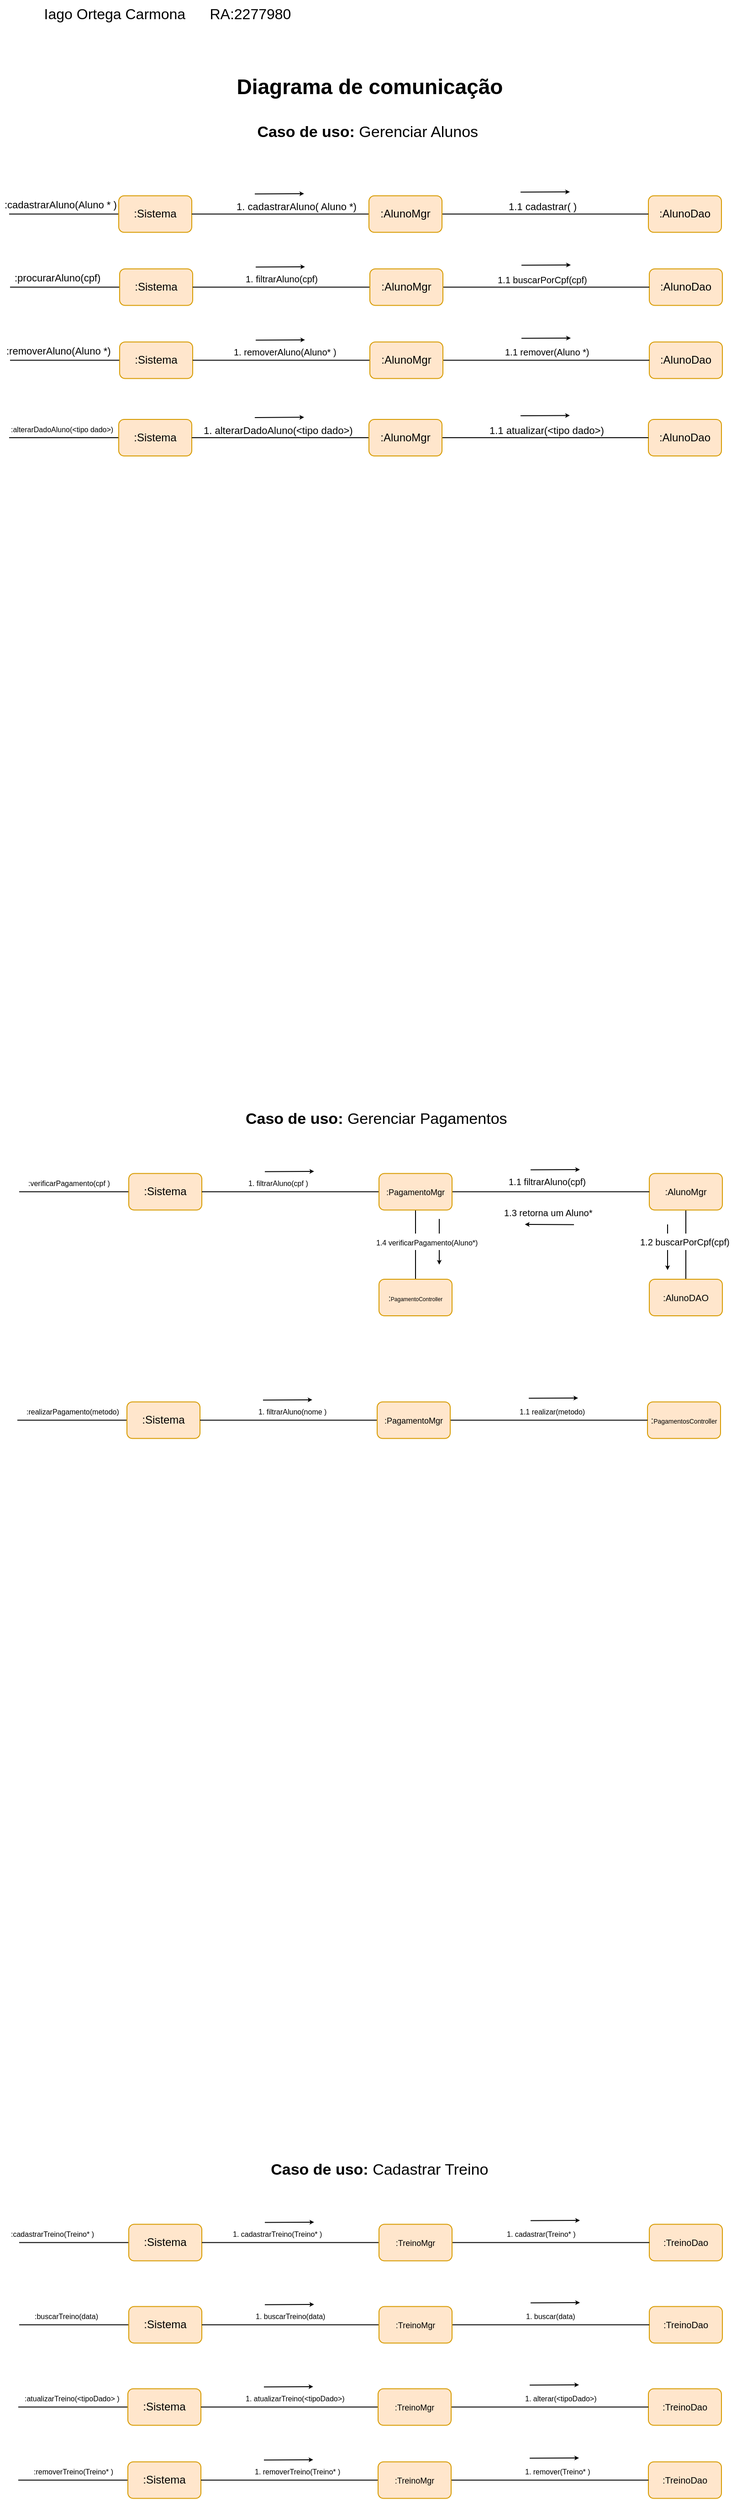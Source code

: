 <mxfile version="20.0.1" type="device"><diagram id="tFjh-JC69PEkfASW7UYD" name="Page-1"><mxGraphModel dx="948" dy="475" grid="1" gridSize="10" guides="1" tooltips="1" connect="1" arrows="1" fold="1" page="1" pageScale="1" pageWidth="827" pageHeight="1169" math="0" shadow="0"><root><mxCell id="0"/><mxCell id="1" parent="0"/><mxCell id="sKiBpyGX-Anq8qrFbNO1-1" value="&lt;b&gt;&lt;font style=&quot;font-size: 23px;&quot;&gt;Diagrama de comunicação&lt;/font&gt;&lt;/b&gt;" style="text;html=1;strokeColor=none;fillColor=none;align=center;verticalAlign=middle;whiteSpace=wrap;rounded=0;" parent="1" vertex="1"><mxGeometry x="254" y="120" width="320" height="30" as="geometry"/></mxCell><mxCell id="sKiBpyGX-Anq8qrFbNO1-2" value="&lt;font style=&quot;font-size: 16px;&quot;&gt;Iago Ortega Carmona&amp;nbsp; &amp;nbsp; &amp;nbsp; RA:2277980&lt;/font&gt;" style="text;html=1;strokeColor=none;fillColor=none;align=center;verticalAlign=middle;whiteSpace=wrap;rounded=0;" parent="1" vertex="1"><mxGeometry x="50" y="40" width="285" height="30" as="geometry"/></mxCell><mxCell id="sKiBpyGX-Anq8qrFbNO1-5" style="edgeStyle=orthogonalEdgeStyle;rounded=0;orthogonalLoop=1;jettySize=auto;html=1;fontSize=16;endArrow=none;endFill=0;" parent="1" source="sKiBpyGX-Anq8qrFbNO1-3" edge="1"><mxGeometry relative="1" as="geometry"><mxPoint x="20" y="354.28" as="targetPoint"/></mxGeometry></mxCell><mxCell id="sKiBpyGX-Anq8qrFbNO1-3" value=":Sistema" style="rounded=1;whiteSpace=wrap;html=1;fillColor=#ffe6cc;strokeColor=#d79b00;" parent="1" vertex="1"><mxGeometry x="140" y="334.28" width="80" height="40" as="geometry"/></mxCell><mxCell id="sKiBpyGX-Anq8qrFbNO1-4" value="&lt;font style=&quot;font-size: 17px;&quot;&gt;&lt;b&gt;Caso de uso: &lt;/b&gt;Gerenciar Alunos&amp;nbsp;&lt;/font&gt;" style="text;html=1;strokeColor=none;fillColor=none;align=center;verticalAlign=middle;whiteSpace=wrap;rounded=0;" parent="1" vertex="1"><mxGeometry x="289" y="170" width="250" height="30" as="geometry"/></mxCell><mxCell id="sKiBpyGX-Anq8qrFbNO1-8" value="&lt;font style=&quot;font-size: 11px;&quot;&gt;:procurarAluno(cpf)&lt;/font&gt;" style="text;whiteSpace=wrap;html=1;fontSize=16;strokeWidth=0;verticalAlign=middle;spacing=5;spacingBottom=2;" parent="1" vertex="1"><mxGeometry x="20" y="333.28" width="140" height="20" as="geometry"/></mxCell><mxCell id="sKiBpyGX-Anq8qrFbNO1-12" value="&lt;font style=&quot;font-size: 10px;&quot;&gt;1.1 buscarPorCpf(cpf)&lt;/font&gt;" style="text;whiteSpace=wrap;html=1;fontSize=7;" parent="1" vertex="1"><mxGeometry x="551.5" y="334.28" width="108.5" height="20" as="geometry"/></mxCell><mxCell id="sKiBpyGX-Anq8qrFbNO1-13" value="" style="endArrow=classic;html=1;rounded=0;fontSize=10;endSize=2;" parent="1" edge="1"><mxGeometry width="50" height="50" relative="1" as="geometry"><mxPoint x="580" y="330.28" as="sourcePoint"/><mxPoint x="634" y="330" as="targetPoint"/></mxGeometry></mxCell><mxCell id="sKiBpyGX-Anq8qrFbNO1-36" value="&lt;font style=&quot;font-size: 17px;&quot;&gt;&lt;b&gt;Caso de uso: &lt;/b&gt;Cadastrar Treino&amp;nbsp;&lt;/font&gt;" style="text;html=1;strokeColor=none;fillColor=none;align=center;verticalAlign=middle;whiteSpace=wrap;rounded=0;" parent="1" vertex="1"><mxGeometry x="301.5" y="2400" width="250" height="30" as="geometry"/></mxCell><mxCell id="sKiBpyGX-Anq8qrFbNO1-51" value="&lt;font style=&quot;font-size: 17px;&quot;&gt;&lt;b&gt;Caso de uso: &lt;/b&gt;Gerenciar Pagamentos&amp;nbsp;&lt;/font&gt;" style="text;html=1;strokeColor=none;fillColor=none;align=center;verticalAlign=middle;whiteSpace=wrap;rounded=0;" parent="1" vertex="1"><mxGeometry x="262.75" y="1250" width="321" height="30" as="geometry"/></mxCell><mxCell id="zK7exS0Ap5Hwjwm2RZnD-1" value=":AlunoDao" style="rounded=1;whiteSpace=wrap;html=1;fillColor=#ffe6cc;strokeColor=#d79b00;" parent="1" vertex="1"><mxGeometry x="720" y="334.28" width="80" height="40" as="geometry"/></mxCell><mxCell id="zK7exS0Ap5Hwjwm2RZnD-3" style="edgeStyle=orthogonalEdgeStyle;rounded=0;orthogonalLoop=1;jettySize=auto;html=1;exitX=1;exitY=0.5;exitDx=0;exitDy=0;endArrow=none;endFill=0;" parent="1" source="zK7exS0Ap5Hwjwm2RZnD-2" target="zK7exS0Ap5Hwjwm2RZnD-1" edge="1"><mxGeometry relative="1" as="geometry"/></mxCell><mxCell id="zK7exS0Ap5Hwjwm2RZnD-4" style="edgeStyle=orthogonalEdgeStyle;rounded=0;orthogonalLoop=1;jettySize=auto;html=1;endArrow=none;endFill=0;" parent="1" source="zK7exS0Ap5Hwjwm2RZnD-2" target="sKiBpyGX-Anq8qrFbNO1-3" edge="1"><mxGeometry relative="1" as="geometry"/></mxCell><mxCell id="zK7exS0Ap5Hwjwm2RZnD-2" value=":AlunoMgr" style="rounded=1;whiteSpace=wrap;html=1;fillColor=#ffe6cc;strokeColor=#d79b00;" parent="1" vertex="1"><mxGeometry x="414" y="334.28" width="80" height="40" as="geometry"/></mxCell><mxCell id="zK7exS0Ap5Hwjwm2RZnD-6" value="&lt;span style=&quot;font-size: 10px;&quot;&gt;1. filtrarAluno(cpf)&lt;/span&gt;" style="text;whiteSpace=wrap;html=1;fontSize=7;" parent="1" vertex="1"><mxGeometry x="275.75" y="333.28" width="133" height="20" as="geometry"/></mxCell><mxCell id="zK7exS0Ap5Hwjwm2RZnD-8" value="" style="endArrow=classic;html=1;rounded=0;fontSize=10;endSize=2;" parent="1" edge="1"><mxGeometry width="50" height="50" relative="1" as="geometry"><mxPoint x="289" y="332.23" as="sourcePoint"/><mxPoint x="343" y="331.95" as="targetPoint"/></mxGeometry></mxCell><mxCell id="zK7exS0Ap5Hwjwm2RZnD-11" style="edgeStyle=orthogonalEdgeStyle;rounded=0;orthogonalLoop=1;jettySize=auto;html=1;fontSize=16;endArrow=none;endFill=0;" parent="1" source="zK7exS0Ap5Hwjwm2RZnD-12" edge="1"><mxGeometry relative="1" as="geometry"><mxPoint x="20.0" y="434.28" as="targetPoint"/></mxGeometry></mxCell><mxCell id="zK7exS0Ap5Hwjwm2RZnD-12" value=":Sistema" style="rounded=1;whiteSpace=wrap;html=1;fillColor=#ffe6cc;strokeColor=#d79b00;" parent="1" vertex="1"><mxGeometry x="140" y="414.28" width="80" height="40" as="geometry"/></mxCell><mxCell id="zK7exS0Ap5Hwjwm2RZnD-13" value="&lt;font style=&quot;font-size: 11px;&quot;&gt;:removerAluno(Aluno *)&lt;/font&gt;" style="text;whiteSpace=wrap;html=1;fontSize=16;strokeWidth=0;verticalAlign=middle;spacing=5;spacingBottom=2;" parent="1" vertex="1"><mxGeometry x="11" y="413.28" width="140" height="20" as="geometry"/></mxCell><mxCell id="zK7exS0Ap5Hwjwm2RZnD-14" value="&lt;font style=&quot;font-size: 10px;&quot;&gt;1.1 remover(Aluno *)&lt;/font&gt;" style="text;whiteSpace=wrap;html=1;fontSize=7;" parent="1" vertex="1"><mxGeometry x="559.75" y="413.28" width="148.5" height="20" as="geometry"/></mxCell><mxCell id="zK7exS0Ap5Hwjwm2RZnD-15" value="" style="endArrow=classic;html=1;rounded=0;fontSize=10;endSize=2;" parent="1" edge="1"><mxGeometry width="50" height="50" relative="1" as="geometry"><mxPoint x="580" y="410.28" as="sourcePoint"/><mxPoint x="634" y="410" as="targetPoint"/></mxGeometry></mxCell><mxCell id="zK7exS0Ap5Hwjwm2RZnD-16" value=":AlunoDao" style="rounded=1;whiteSpace=wrap;html=1;fillColor=#ffe6cc;strokeColor=#d79b00;" parent="1" vertex="1"><mxGeometry x="720" y="414.28" width="80" height="40" as="geometry"/></mxCell><mxCell id="zK7exS0Ap5Hwjwm2RZnD-17" style="edgeStyle=orthogonalEdgeStyle;rounded=0;orthogonalLoop=1;jettySize=auto;html=1;exitX=1;exitY=0.5;exitDx=0;exitDy=0;endArrow=none;endFill=0;" parent="1" source="zK7exS0Ap5Hwjwm2RZnD-19" target="zK7exS0Ap5Hwjwm2RZnD-16" edge="1"><mxGeometry relative="1" as="geometry"/></mxCell><mxCell id="zK7exS0Ap5Hwjwm2RZnD-18" style="edgeStyle=orthogonalEdgeStyle;rounded=0;orthogonalLoop=1;jettySize=auto;html=1;endArrow=none;endFill=0;" parent="1" source="zK7exS0Ap5Hwjwm2RZnD-19" target="zK7exS0Ap5Hwjwm2RZnD-12" edge="1"><mxGeometry relative="1" as="geometry"/></mxCell><mxCell id="zK7exS0Ap5Hwjwm2RZnD-19" value=":AlunoMgr" style="rounded=1;whiteSpace=wrap;html=1;fillColor=#ffe6cc;strokeColor=#d79b00;" parent="1" vertex="1"><mxGeometry x="414" y="414.28" width="80" height="40" as="geometry"/></mxCell><mxCell id="zK7exS0Ap5Hwjwm2RZnD-20" value="&lt;span style=&quot;font-size: 10px;&quot;&gt;1. removerAluno(Aluno* )&lt;/span&gt;" style="text;whiteSpace=wrap;html=1;fontSize=7;" parent="1" vertex="1"><mxGeometry x="262.75" y="413.28" width="143" height="20" as="geometry"/></mxCell><mxCell id="zK7exS0Ap5Hwjwm2RZnD-21" value="" style="endArrow=classic;html=1;rounded=0;fontSize=10;endSize=2;" parent="1" edge="1"><mxGeometry width="50" height="50" relative="1" as="geometry"><mxPoint x="289" y="412.23" as="sourcePoint"/><mxPoint x="343" y="411.95" as="targetPoint"/></mxGeometry></mxCell><mxCell id="zK7exS0Ap5Hwjwm2RZnD-33" style="edgeStyle=orthogonalEdgeStyle;rounded=0;orthogonalLoop=1;jettySize=auto;html=1;fontSize=16;endArrow=none;endFill=0;" parent="1" source="zK7exS0Ap5Hwjwm2RZnD-34" edge="1"><mxGeometry relative="1" as="geometry"><mxPoint x="30" y="1344.28" as="targetPoint"/></mxGeometry></mxCell><mxCell id="zK7exS0Ap5Hwjwm2RZnD-34" value=":Sistema" style="rounded=1;whiteSpace=wrap;html=1;fillColor=#ffe6cc;strokeColor=#d79b00;" parent="1" vertex="1"><mxGeometry x="150" y="1324.28" width="80" height="40" as="geometry"/></mxCell><mxCell id="zK7exS0Ap5Hwjwm2RZnD-37" value="" style="endArrow=classic;html=1;rounded=0;fontSize=10;endSize=2;" parent="1" edge="1"><mxGeometry width="50" height="50" relative="1" as="geometry"><mxPoint x="590" y="1320.28" as="sourcePoint"/><mxPoint x="644" y="1320" as="targetPoint"/></mxGeometry></mxCell><mxCell id="yaeyCgoeCP5pAkoAKVLG-6" style="edgeStyle=orthogonalEdgeStyle;rounded=1;orthogonalLoop=1;jettySize=auto;html=1;entryX=0.5;entryY=0;entryDx=0;entryDy=0;fontSize=8;endArrow=none;endFill=0;" edge="1" parent="1" source="zK7exS0Ap5Hwjwm2RZnD-38" target="yaeyCgoeCP5pAkoAKVLG-5"><mxGeometry relative="1" as="geometry"/></mxCell><mxCell id="zK7exS0Ap5Hwjwm2RZnD-38" value="&lt;span style=&quot;font-size: 10px;&quot;&gt;:AlunoMgr&lt;/span&gt;" style="rounded=1;whiteSpace=wrap;html=1;fillColor=#ffe6cc;strokeColor=#d79b00;" parent="1" vertex="1"><mxGeometry x="720" y="1324.28" width="80" height="40" as="geometry"/></mxCell><mxCell id="zK7exS0Ap5Hwjwm2RZnD-39" style="edgeStyle=orthogonalEdgeStyle;rounded=0;orthogonalLoop=1;jettySize=auto;html=1;exitX=1;exitY=0.5;exitDx=0;exitDy=0;endArrow=none;endFill=0;" parent="1" source="zK7exS0Ap5Hwjwm2RZnD-41" target="zK7exS0Ap5Hwjwm2RZnD-38" edge="1"><mxGeometry relative="1" as="geometry"/></mxCell><mxCell id="zK7exS0Ap5Hwjwm2RZnD-40" style="edgeStyle=orthogonalEdgeStyle;rounded=0;orthogonalLoop=1;jettySize=auto;html=1;endArrow=none;endFill=0;" parent="1" source="zK7exS0Ap5Hwjwm2RZnD-41" target="zK7exS0Ap5Hwjwm2RZnD-34" edge="1"><mxGeometry relative="1" as="geometry"/></mxCell><mxCell id="yaeyCgoeCP5pAkoAKVLG-19" style="edgeStyle=orthogonalEdgeStyle;rounded=1;orthogonalLoop=1;jettySize=auto;html=1;entryX=0.5;entryY=0;entryDx=0;entryDy=0;fontSize=6;endArrow=none;endFill=0;" edge="1" parent="1" source="zK7exS0Ap5Hwjwm2RZnD-41" target="yaeyCgoeCP5pAkoAKVLG-18"><mxGeometry relative="1" as="geometry"/></mxCell><mxCell id="zK7exS0Ap5Hwjwm2RZnD-41" value="&lt;font style=&quot;font-size: 9px;&quot;&gt;:PagamentoMgr&lt;/font&gt;" style="rounded=1;whiteSpace=wrap;html=1;fillColor=#ffe6cc;strokeColor=#d79b00;" parent="1" vertex="1"><mxGeometry x="424" y="1324.28" width="80" height="40" as="geometry"/></mxCell><mxCell id="zK7exS0Ap5Hwjwm2RZnD-43" value="" style="endArrow=classic;html=1;rounded=0;fontSize=10;endSize=2;" parent="1" edge="1"><mxGeometry width="50" height="50" relative="1" as="geometry"><mxPoint x="299" y="1322.23" as="sourcePoint"/><mxPoint x="353" y="1321.95" as="targetPoint"/></mxGeometry></mxCell><mxCell id="zK7exS0Ap5Hwjwm2RZnD-44" value="&lt;font style=&quot;font-size: 8px;&quot;&gt;:verificarPagamento(cpf )&lt;/font&gt;" style="text;whiteSpace=wrap;html=1;fontSize=16;strokeWidth=0;verticalAlign=middle;spacing=5;spacingBottom=2;" parent="1" vertex="1"><mxGeometry x="35" y="1321" width="109" height="24.28" as="geometry"/></mxCell><mxCell id="zK7exS0Ap5Hwjwm2RZnD-45" value="&lt;font style=&quot;font-size: 8px;&quot;&gt;1. filtrarAluno(cpf )&lt;/font&gt;" style="text;whiteSpace=wrap;html=1;fontSize=16;strokeWidth=0;verticalAlign=middle;spacing=5;spacingBottom=2;" parent="1" vertex="1"><mxGeometry x="275.75" y="1321" width="109" height="24.28" as="geometry"/></mxCell><mxCell id="zK7exS0Ap5Hwjwm2RZnD-58" style="edgeStyle=orthogonalEdgeStyle;rounded=0;orthogonalLoop=1;jettySize=auto;html=1;fontSize=16;endArrow=none;endFill=0;" parent="1" source="zK7exS0Ap5Hwjwm2RZnD-59" edge="1"><mxGeometry relative="1" as="geometry"><mxPoint x="28" y="1594.28" as="targetPoint"/></mxGeometry></mxCell><mxCell id="zK7exS0Ap5Hwjwm2RZnD-59" value=":Sistema" style="rounded=1;whiteSpace=wrap;html=1;fillColor=#ffe6cc;strokeColor=#d79b00;" parent="1" vertex="1"><mxGeometry x="148" y="1574.28" width="80" height="40" as="geometry"/></mxCell><mxCell id="zK7exS0Ap5Hwjwm2RZnD-60" value="" style="endArrow=classic;html=1;rounded=0;fontSize=10;endSize=2;" parent="1" edge="1"><mxGeometry width="50" height="50" relative="1" as="geometry"><mxPoint x="588" y="1570.28" as="sourcePoint"/><mxPoint x="642.0" y="1570.0" as="targetPoint"/></mxGeometry></mxCell><mxCell id="zK7exS0Ap5Hwjwm2RZnD-61" value="&lt;span style=&quot;font-size: 10px;&quot;&gt;:&lt;/span&gt;&lt;font style=&quot;font-size: 7px;&quot;&gt;PagamentosController&lt;/font&gt;" style="rounded=1;whiteSpace=wrap;html=1;fillColor=#ffe6cc;strokeColor=#d79b00;" parent="1" vertex="1"><mxGeometry x="718" y="1574.28" width="80" height="40" as="geometry"/></mxCell><mxCell id="zK7exS0Ap5Hwjwm2RZnD-62" style="edgeStyle=orthogonalEdgeStyle;rounded=0;orthogonalLoop=1;jettySize=auto;html=1;exitX=1;exitY=0.5;exitDx=0;exitDy=0;endArrow=none;endFill=0;" parent="1" source="zK7exS0Ap5Hwjwm2RZnD-64" target="zK7exS0Ap5Hwjwm2RZnD-61" edge="1"><mxGeometry relative="1" as="geometry"/></mxCell><mxCell id="zK7exS0Ap5Hwjwm2RZnD-63" style="edgeStyle=orthogonalEdgeStyle;rounded=0;orthogonalLoop=1;jettySize=auto;html=1;endArrow=none;endFill=0;" parent="1" source="zK7exS0Ap5Hwjwm2RZnD-64" target="zK7exS0Ap5Hwjwm2RZnD-59" edge="1"><mxGeometry relative="1" as="geometry"/></mxCell><mxCell id="zK7exS0Ap5Hwjwm2RZnD-64" value="&lt;font style=&quot;font-size: 9px;&quot;&gt;:PagamentoMgr&lt;/font&gt;" style="rounded=1;whiteSpace=wrap;html=1;fillColor=#ffe6cc;strokeColor=#d79b00;" parent="1" vertex="1"><mxGeometry x="422" y="1574.28" width="80" height="40" as="geometry"/></mxCell><mxCell id="zK7exS0Ap5Hwjwm2RZnD-65" value="" style="endArrow=classic;html=1;rounded=0;fontSize=10;endSize=2;" parent="1" edge="1"><mxGeometry width="50" height="50" relative="1" as="geometry"><mxPoint x="297" y="1572.23" as="sourcePoint"/><mxPoint x="351" y="1571.95" as="targetPoint"/></mxGeometry></mxCell><mxCell id="zK7exS0Ap5Hwjwm2RZnD-66" value="&lt;font style=&quot;font-size: 8px;&quot;&gt;:realizarPagamento(metodo)&lt;/font&gt;" style="text;whiteSpace=wrap;html=1;fontSize=16;strokeWidth=0;verticalAlign=middle;spacing=5;spacingBottom=2;" parent="1" vertex="1"><mxGeometry x="33" y="1571" width="109" height="24.28" as="geometry"/></mxCell><mxCell id="zK7exS0Ap5Hwjwm2RZnD-67" value="&lt;font style=&quot;font-size: 8px;&quot;&gt;1. filtrarAluno(nome )&lt;/font&gt;" style="text;whiteSpace=wrap;html=1;fontSize=16;strokeWidth=0;verticalAlign=middle;spacing=5;spacingBottom=2;" parent="1" vertex="1"><mxGeometry x="286.75" y="1571" width="109" height="24.28" as="geometry"/></mxCell><mxCell id="zK7exS0Ap5Hwjwm2RZnD-68" value="&lt;font style=&quot;font-size: 8px;&quot;&gt;1.1 realizar(metodo)&lt;/font&gt;" style="text;whiteSpace=wrap;html=1;fontSize=16;strokeWidth=0;verticalAlign=middle;spacing=5;spacingBottom=2;" parent="1" vertex="1"><mxGeometry x="573" y="1571" width="141.75" height="24.28" as="geometry"/></mxCell><mxCell id="zK7exS0Ap5Hwjwm2RZnD-69" style="edgeStyle=orthogonalEdgeStyle;rounded=0;orthogonalLoop=1;jettySize=auto;html=1;fontSize=16;endArrow=none;endFill=0;" parent="1" source="zK7exS0Ap5Hwjwm2RZnD-70" edge="1"><mxGeometry relative="1" as="geometry"><mxPoint x="30" y="2494.28" as="targetPoint"/></mxGeometry></mxCell><mxCell id="zK7exS0Ap5Hwjwm2RZnD-70" value=":Sistema" style="rounded=1;whiteSpace=wrap;html=1;fillColor=#ffe6cc;strokeColor=#d79b00;" parent="1" vertex="1"><mxGeometry x="150" y="2474.28" width="80" height="40" as="geometry"/></mxCell><mxCell id="zK7exS0Ap5Hwjwm2RZnD-71" value="" style="endArrow=classic;html=1;rounded=0;fontSize=10;endSize=2;" parent="1" edge="1"><mxGeometry width="50" height="50" relative="1" as="geometry"><mxPoint x="590" y="2470.28" as="sourcePoint"/><mxPoint x="644" y="2470" as="targetPoint"/></mxGeometry></mxCell><mxCell id="zK7exS0Ap5Hwjwm2RZnD-72" value="&lt;span style=&quot;font-size: 10px;&quot;&gt;:TreinoDao&lt;/span&gt;" style="rounded=1;whiteSpace=wrap;html=1;fillColor=#ffe6cc;strokeColor=#d79b00;" parent="1" vertex="1"><mxGeometry x="720" y="2474.28" width="80" height="40" as="geometry"/></mxCell><mxCell id="zK7exS0Ap5Hwjwm2RZnD-73" style="edgeStyle=orthogonalEdgeStyle;rounded=0;orthogonalLoop=1;jettySize=auto;html=1;exitX=1;exitY=0.5;exitDx=0;exitDy=0;endArrow=none;endFill=0;" parent="1" source="zK7exS0Ap5Hwjwm2RZnD-75" target="zK7exS0Ap5Hwjwm2RZnD-72" edge="1"><mxGeometry relative="1" as="geometry"/></mxCell><mxCell id="zK7exS0Ap5Hwjwm2RZnD-74" style="edgeStyle=orthogonalEdgeStyle;rounded=0;orthogonalLoop=1;jettySize=auto;html=1;endArrow=none;endFill=0;" parent="1" source="zK7exS0Ap5Hwjwm2RZnD-75" target="zK7exS0Ap5Hwjwm2RZnD-70" edge="1"><mxGeometry relative="1" as="geometry"/></mxCell><mxCell id="zK7exS0Ap5Hwjwm2RZnD-75" value="&lt;font style=&quot;font-size: 9px;&quot;&gt;:TreinoMgr&lt;/font&gt;" style="rounded=1;whiteSpace=wrap;html=1;fillColor=#ffe6cc;strokeColor=#d79b00;" parent="1" vertex="1"><mxGeometry x="424" y="2474.28" width="80" height="40" as="geometry"/></mxCell><mxCell id="zK7exS0Ap5Hwjwm2RZnD-76" value="" style="endArrow=classic;html=1;rounded=0;fontSize=10;endSize=2;" parent="1" edge="1"><mxGeometry width="50" height="50" relative="1" as="geometry"><mxPoint x="299" y="2472.23" as="sourcePoint"/><mxPoint x="353" y="2471.95" as="targetPoint"/></mxGeometry></mxCell><mxCell id="zK7exS0Ap5Hwjwm2RZnD-77" value="&lt;font style=&quot;font-size: 8px;&quot;&gt;:cadastrarTreino(Treino* )&lt;/font&gt;" style="text;whiteSpace=wrap;html=1;fontSize=16;strokeWidth=0;verticalAlign=middle;spacing=5;spacingBottom=2;" parent="1" vertex="1"><mxGeometry x="15.5" y="2471" width="160" height="24.28" as="geometry"/></mxCell><mxCell id="zK7exS0Ap5Hwjwm2RZnD-78" value="&lt;font style=&quot;font-size: 8px;&quot;&gt;1. cadastrarTreino(Treino* )&lt;/font&gt;" style="text;whiteSpace=wrap;html=1;fontSize=16;strokeWidth=0;verticalAlign=middle;spacing=5;spacingBottom=2;" parent="1" vertex="1"><mxGeometry x="258.5" y="2471" width="155.5" height="24.28" as="geometry"/></mxCell><mxCell id="zK7exS0Ap5Hwjwm2RZnD-79" value="&lt;font style=&quot;font-size: 8px;&quot;&gt;1. cadastrar(Treino* )&lt;/font&gt;" style="text;whiteSpace=wrap;html=1;fontSize=16;strokeWidth=0;verticalAlign=middle;spacing=5;spacingBottom=2;" parent="1" vertex="1"><mxGeometry x="558.75" y="2471" width="132.75" height="24.28" as="geometry"/></mxCell><mxCell id="zK7exS0Ap5Hwjwm2RZnD-102" style="edgeStyle=orthogonalEdgeStyle;rounded=0;orthogonalLoop=1;jettySize=auto;html=1;fontSize=16;endArrow=none;endFill=0;" parent="1" source="zK7exS0Ap5Hwjwm2RZnD-103" edge="1"><mxGeometry relative="1" as="geometry"><mxPoint x="19.0" y="519.0" as="targetPoint"/></mxGeometry></mxCell><mxCell id="zK7exS0Ap5Hwjwm2RZnD-103" value=":Sistema" style="rounded=1;whiteSpace=wrap;html=1;fillColor=#ffe6cc;strokeColor=#d79b00;" parent="1" vertex="1"><mxGeometry x="139" y="499" width="80" height="40" as="geometry"/></mxCell><mxCell id="zK7exS0Ap5Hwjwm2RZnD-104" value="&lt;font style=&quot;font-size: 8px;&quot;&gt;:alterarDadoAluno(&amp;lt;tipo dado&amp;gt;)&lt;/font&gt;" style="text;whiteSpace=wrap;html=1;fontSize=16;strokeWidth=0;verticalAlign=middle;spacing=5;spacingBottom=2;" parent="1" vertex="1"><mxGeometry x="15.5" y="498" width="236" height="20" as="geometry"/></mxCell><mxCell id="zK7exS0Ap5Hwjwm2RZnD-105" value="&lt;span style=&quot;font-size: 11px;&quot;&gt;1.1 atualizar(&amp;lt;tipo dado&amp;gt;)&lt;/span&gt;" style="text;whiteSpace=wrap;html=1;fontSize=7;" parent="1" vertex="1"><mxGeometry x="543" y="498" width="148.5" height="20" as="geometry"/></mxCell><mxCell id="zK7exS0Ap5Hwjwm2RZnD-106" value="" style="endArrow=classic;html=1;rounded=0;fontSize=10;endSize=2;" parent="1" edge="1"><mxGeometry width="50" height="50" relative="1" as="geometry"><mxPoint x="579" y="495.0" as="sourcePoint"/><mxPoint x="633" y="494.72" as="targetPoint"/></mxGeometry></mxCell><mxCell id="zK7exS0Ap5Hwjwm2RZnD-107" value=":AlunoDao" style="rounded=1;whiteSpace=wrap;html=1;fillColor=#ffe6cc;strokeColor=#d79b00;" parent="1" vertex="1"><mxGeometry x="719" y="499" width="80" height="40" as="geometry"/></mxCell><mxCell id="zK7exS0Ap5Hwjwm2RZnD-108" style="edgeStyle=orthogonalEdgeStyle;rounded=0;orthogonalLoop=1;jettySize=auto;html=1;exitX=1;exitY=0.5;exitDx=0;exitDy=0;endArrow=none;endFill=0;" parent="1" source="zK7exS0Ap5Hwjwm2RZnD-110" target="zK7exS0Ap5Hwjwm2RZnD-107" edge="1"><mxGeometry relative="1" as="geometry"/></mxCell><mxCell id="zK7exS0Ap5Hwjwm2RZnD-109" style="edgeStyle=orthogonalEdgeStyle;rounded=0;orthogonalLoop=1;jettySize=auto;html=1;endArrow=none;endFill=0;" parent="1" source="zK7exS0Ap5Hwjwm2RZnD-110" target="zK7exS0Ap5Hwjwm2RZnD-103" edge="1"><mxGeometry relative="1" as="geometry"/></mxCell><mxCell id="zK7exS0Ap5Hwjwm2RZnD-110" value=":AlunoMgr" style="rounded=1;whiteSpace=wrap;html=1;fillColor=#ffe6cc;strokeColor=#d79b00;" parent="1" vertex="1"><mxGeometry x="413" y="499" width="80" height="40" as="geometry"/></mxCell><mxCell id="zK7exS0Ap5Hwjwm2RZnD-111" value="&lt;span style=&quot;font-size: 11px;&quot;&gt;1. alterarDadoAluno(&amp;lt;tipo dado&amp;gt;)&lt;/span&gt;" style="text;whiteSpace=wrap;html=1;fontSize=7;" parent="1" vertex="1"><mxGeometry x="230" y="498" width="196.25" height="20" as="geometry"/></mxCell><mxCell id="zK7exS0Ap5Hwjwm2RZnD-112" value="" style="endArrow=classic;html=1;rounded=0;fontSize=10;endSize=2;" parent="1" edge="1"><mxGeometry width="50" height="50" relative="1" as="geometry"><mxPoint x="288" y="496.95" as="sourcePoint"/><mxPoint x="342" y="496.67" as="targetPoint"/></mxGeometry></mxCell><mxCell id="zK7exS0Ap5Hwjwm2RZnD-113" style="edgeStyle=orthogonalEdgeStyle;rounded=0;orthogonalLoop=1;jettySize=auto;html=1;fontSize=16;endArrow=none;endFill=0;" parent="1" source="zK7exS0Ap5Hwjwm2RZnD-114" edge="1"><mxGeometry relative="1" as="geometry"><mxPoint x="30" y="2584.28" as="targetPoint"/></mxGeometry></mxCell><mxCell id="zK7exS0Ap5Hwjwm2RZnD-114" value=":Sistema" style="rounded=1;whiteSpace=wrap;html=1;fillColor=#ffe6cc;strokeColor=#d79b00;" parent="1" vertex="1"><mxGeometry x="150" y="2564.28" width="80" height="40" as="geometry"/></mxCell><mxCell id="zK7exS0Ap5Hwjwm2RZnD-115" value="" style="endArrow=classic;html=1;rounded=0;fontSize=10;endSize=2;" parent="1" edge="1"><mxGeometry width="50" height="50" relative="1" as="geometry"><mxPoint x="590" y="2560.28" as="sourcePoint"/><mxPoint x="644" y="2560" as="targetPoint"/></mxGeometry></mxCell><mxCell id="zK7exS0Ap5Hwjwm2RZnD-116" value="&lt;span style=&quot;font-size: 10px;&quot;&gt;:TreinoDao&lt;/span&gt;" style="rounded=1;whiteSpace=wrap;html=1;fillColor=#ffe6cc;strokeColor=#d79b00;" parent="1" vertex="1"><mxGeometry x="720" y="2564.28" width="80" height="40" as="geometry"/></mxCell><mxCell id="zK7exS0Ap5Hwjwm2RZnD-117" style="edgeStyle=orthogonalEdgeStyle;rounded=0;orthogonalLoop=1;jettySize=auto;html=1;exitX=1;exitY=0.5;exitDx=0;exitDy=0;endArrow=none;endFill=0;" parent="1" source="zK7exS0Ap5Hwjwm2RZnD-119" target="zK7exS0Ap5Hwjwm2RZnD-116" edge="1"><mxGeometry relative="1" as="geometry"/></mxCell><mxCell id="zK7exS0Ap5Hwjwm2RZnD-118" style="edgeStyle=orthogonalEdgeStyle;rounded=0;orthogonalLoop=1;jettySize=auto;html=1;endArrow=none;endFill=0;" parent="1" source="zK7exS0Ap5Hwjwm2RZnD-119" target="zK7exS0Ap5Hwjwm2RZnD-114" edge="1"><mxGeometry relative="1" as="geometry"/></mxCell><mxCell id="zK7exS0Ap5Hwjwm2RZnD-119" value="&lt;font style=&quot;font-size: 9px;&quot;&gt;:TreinoMgr&lt;/font&gt;" style="rounded=1;whiteSpace=wrap;html=1;fillColor=#ffe6cc;strokeColor=#d79b00;" parent="1" vertex="1"><mxGeometry x="424" y="2564.28" width="80" height="40" as="geometry"/></mxCell><mxCell id="zK7exS0Ap5Hwjwm2RZnD-120" value="" style="endArrow=classic;html=1;rounded=0;fontSize=10;endSize=2;" parent="1" edge="1"><mxGeometry width="50" height="50" relative="1" as="geometry"><mxPoint x="299" y="2562.23" as="sourcePoint"/><mxPoint x="353" y="2561.95" as="targetPoint"/></mxGeometry></mxCell><mxCell id="zK7exS0Ap5Hwjwm2RZnD-121" value="&lt;span style=&quot;font-size: 8px;&quot;&gt;:buscarTreino(data)&lt;/span&gt;" style="text;whiteSpace=wrap;html=1;fontSize=16;strokeWidth=0;verticalAlign=middle;spacing=5;spacingBottom=2;" parent="1" vertex="1"><mxGeometry x="42" y="2561" width="109" height="24.28" as="geometry"/></mxCell><mxCell id="zK7exS0Ap5Hwjwm2RZnD-122" value="&lt;span style=&quot;font-size: 8px;&quot;&gt;1. buscarTreino(data)&lt;/span&gt;" style="text;whiteSpace=wrap;html=1;fontSize=16;strokeWidth=0;verticalAlign=middle;spacing=5;spacingBottom=2;" parent="1" vertex="1"><mxGeometry x="283.5" y="2561" width="109" height="24.28" as="geometry"/></mxCell><mxCell id="zK7exS0Ap5Hwjwm2RZnD-123" value="&lt;span style=&quot;font-size: 8px;&quot;&gt;1. buscar(data)&lt;/span&gt;" style="text;whiteSpace=wrap;html=1;fontSize=16;strokeWidth=0;verticalAlign=middle;spacing=5;spacingBottom=2;" parent="1" vertex="1"><mxGeometry x="579.5" y="2561" width="109" height="24.28" as="geometry"/></mxCell><mxCell id="zK7exS0Ap5Hwjwm2RZnD-125" style="edgeStyle=orthogonalEdgeStyle;rounded=0;orthogonalLoop=1;jettySize=auto;html=1;fontSize=16;endArrow=none;endFill=0;" parent="1" source="zK7exS0Ap5Hwjwm2RZnD-126" edge="1"><mxGeometry relative="1" as="geometry"><mxPoint x="19" y="274.28" as="targetPoint"/></mxGeometry></mxCell><mxCell id="zK7exS0Ap5Hwjwm2RZnD-126" value=":Sistema" style="rounded=1;whiteSpace=wrap;html=1;fillColor=#ffe6cc;strokeColor=#d79b00;" parent="1" vertex="1"><mxGeometry x="139" y="254.28" width="80" height="40" as="geometry"/></mxCell><mxCell id="zK7exS0Ap5Hwjwm2RZnD-127" value="&lt;font style=&quot;font-size: 11px;&quot;&gt;:cadastrarAluno(Aluno * )&lt;/font&gt;" style="text;whiteSpace=wrap;html=1;fontSize=16;strokeWidth=0;verticalAlign=middle;spacing=5;spacingBottom=2;" parent="1" vertex="1"><mxGeometry x="9" y="253.28" width="140" height="20" as="geometry"/></mxCell><mxCell id="zK7exS0Ap5Hwjwm2RZnD-128" value="&lt;span style=&quot;font-size: 11px;&quot;&gt;1.1 cadastrar( )&lt;/span&gt;" style="text;whiteSpace=wrap;html=1;fontSize=7;" parent="1" vertex="1"><mxGeometry x="563.75" y="253.28" width="148.5" height="20" as="geometry"/></mxCell><mxCell id="zK7exS0Ap5Hwjwm2RZnD-129" value="" style="endArrow=classic;html=1;rounded=0;fontSize=10;endSize=2;" parent="1" edge="1"><mxGeometry width="50" height="50" relative="1" as="geometry"><mxPoint x="579" y="250.28" as="sourcePoint"/><mxPoint x="633.0" y="250" as="targetPoint"/></mxGeometry></mxCell><mxCell id="zK7exS0Ap5Hwjwm2RZnD-130" value=":AlunoDao" style="rounded=1;whiteSpace=wrap;html=1;fillColor=#ffe6cc;strokeColor=#d79b00;" parent="1" vertex="1"><mxGeometry x="719" y="254.28" width="80" height="40" as="geometry"/></mxCell><mxCell id="zK7exS0Ap5Hwjwm2RZnD-131" style="edgeStyle=orthogonalEdgeStyle;rounded=0;orthogonalLoop=1;jettySize=auto;html=1;exitX=1;exitY=0.5;exitDx=0;exitDy=0;endArrow=none;endFill=0;" parent="1" source="zK7exS0Ap5Hwjwm2RZnD-133" target="zK7exS0Ap5Hwjwm2RZnD-130" edge="1"><mxGeometry relative="1" as="geometry"/></mxCell><mxCell id="zK7exS0Ap5Hwjwm2RZnD-132" style="edgeStyle=orthogonalEdgeStyle;rounded=0;orthogonalLoop=1;jettySize=auto;html=1;endArrow=none;endFill=0;" parent="1" source="zK7exS0Ap5Hwjwm2RZnD-133" target="zK7exS0Ap5Hwjwm2RZnD-126" edge="1"><mxGeometry relative="1" as="geometry"/></mxCell><mxCell id="zK7exS0Ap5Hwjwm2RZnD-133" value=":AlunoMgr" style="rounded=1;whiteSpace=wrap;html=1;fillColor=#ffe6cc;strokeColor=#d79b00;" parent="1" vertex="1"><mxGeometry x="413" y="254.28" width="80" height="40" as="geometry"/></mxCell><mxCell id="zK7exS0Ap5Hwjwm2RZnD-134" value="&lt;span style=&quot;font-size: 11px;&quot;&gt;1. cadastrarAluno( Aluno *)&lt;/span&gt;" style="text;whiteSpace=wrap;html=1;fontSize=7;" parent="1" vertex="1"><mxGeometry x="265.75" y="253.28" width="153" height="20" as="geometry"/></mxCell><mxCell id="zK7exS0Ap5Hwjwm2RZnD-135" value="" style="endArrow=classic;html=1;rounded=0;fontSize=10;endSize=2;" parent="1" edge="1"><mxGeometry width="50" height="50" relative="1" as="geometry"><mxPoint x="288" y="252.23" as="sourcePoint"/><mxPoint x="342" y="251.95" as="targetPoint"/></mxGeometry></mxCell><mxCell id="zK7exS0Ap5Hwjwm2RZnD-136" style="edgeStyle=orthogonalEdgeStyle;rounded=0;orthogonalLoop=1;jettySize=auto;html=1;fontSize=16;endArrow=none;endFill=0;" parent="1" source="zK7exS0Ap5Hwjwm2RZnD-137" edge="1"><mxGeometry relative="1" as="geometry"><mxPoint x="29" y="2674.28" as="targetPoint"/></mxGeometry></mxCell><mxCell id="zK7exS0Ap5Hwjwm2RZnD-137" value=":Sistema" style="rounded=1;whiteSpace=wrap;html=1;fillColor=#ffe6cc;strokeColor=#d79b00;" parent="1" vertex="1"><mxGeometry x="149" y="2654.28" width="80" height="40" as="geometry"/></mxCell><mxCell id="zK7exS0Ap5Hwjwm2RZnD-138" value="" style="endArrow=classic;html=1;rounded=0;fontSize=10;endSize=2;" parent="1" edge="1"><mxGeometry width="50" height="50" relative="1" as="geometry"><mxPoint x="589.0" y="2650.28" as="sourcePoint"/><mxPoint x="643" y="2650.0" as="targetPoint"/></mxGeometry></mxCell><mxCell id="zK7exS0Ap5Hwjwm2RZnD-139" value="&lt;span style=&quot;font-size: 10px;&quot;&gt;:TreinoDao&lt;/span&gt;" style="rounded=1;whiteSpace=wrap;html=1;fillColor=#ffe6cc;strokeColor=#d79b00;" parent="1" vertex="1"><mxGeometry x="719" y="2654.28" width="80" height="40" as="geometry"/></mxCell><mxCell id="zK7exS0Ap5Hwjwm2RZnD-140" style="edgeStyle=orthogonalEdgeStyle;rounded=0;orthogonalLoop=1;jettySize=auto;html=1;exitX=1;exitY=0.5;exitDx=0;exitDy=0;endArrow=none;endFill=0;" parent="1" source="zK7exS0Ap5Hwjwm2RZnD-142" target="zK7exS0Ap5Hwjwm2RZnD-139" edge="1"><mxGeometry relative="1" as="geometry"/></mxCell><mxCell id="zK7exS0Ap5Hwjwm2RZnD-141" style="edgeStyle=orthogonalEdgeStyle;rounded=0;orthogonalLoop=1;jettySize=auto;html=1;endArrow=none;endFill=0;" parent="1" source="zK7exS0Ap5Hwjwm2RZnD-142" target="zK7exS0Ap5Hwjwm2RZnD-137" edge="1"><mxGeometry relative="1" as="geometry"/></mxCell><mxCell id="zK7exS0Ap5Hwjwm2RZnD-142" value="&lt;font style=&quot;font-size: 9px;&quot;&gt;:TreinoMgr&lt;/font&gt;" style="rounded=1;whiteSpace=wrap;html=1;fillColor=#ffe6cc;strokeColor=#d79b00;" parent="1" vertex="1"><mxGeometry x="423" y="2654.28" width="80" height="40" as="geometry"/></mxCell><mxCell id="zK7exS0Ap5Hwjwm2RZnD-143" value="" style="endArrow=classic;html=1;rounded=0;fontSize=10;endSize=2;" parent="1" edge="1"><mxGeometry width="50" height="50" relative="1" as="geometry"><mxPoint x="298" y="2652.23" as="sourcePoint"/><mxPoint x="352" y="2651.95" as="targetPoint"/></mxGeometry></mxCell><mxCell id="zK7exS0Ap5Hwjwm2RZnD-144" value="&lt;span style=&quot;font-size: 8px; line-height: 0;&quot;&gt;:atualizarTreino(&amp;lt;tipoDado&amp;gt; )&lt;/span&gt;" style="text;whiteSpace=wrap;html=1;fontSize=16;strokeWidth=0;verticalAlign=middle;spacing=5;spacingBottom=2;" parent="1" vertex="1"><mxGeometry x="31" y="2657.75" width="120" height="10.78" as="geometry"/></mxCell><mxCell id="zK7exS0Ap5Hwjwm2RZnD-145" value="&lt;span style=&quot;font-size: 8px;&quot;&gt;1. atualizarTreino(&lt;/span&gt;&lt;span style=&quot;font-size: 8px;&quot;&gt;&amp;lt;tipoDado&amp;gt;&lt;/span&gt;&lt;span style=&quot;font-size: 8px;&quot;&gt;)&lt;/span&gt;" style="text;whiteSpace=wrap;html=1;fontSize=16;strokeWidth=0;verticalAlign=middle;spacing=5;spacingBottom=2;" parent="1" vertex="1"><mxGeometry x="272.5" y="2651" width="127.5" height="24.28" as="geometry"/></mxCell><mxCell id="zK7exS0Ap5Hwjwm2RZnD-146" value="&lt;span style=&quot;font-size: 8px;&quot;&gt;1. alterar(&lt;/span&gt;&lt;span style=&quot;font-size: 8px;&quot;&gt;&amp;lt;tipoDado&amp;gt;&lt;/span&gt;&lt;span style=&quot;font-size: 8px;&quot;&gt;)&lt;/span&gt;" style="text;whiteSpace=wrap;html=1;fontSize=16;strokeWidth=0;verticalAlign=middle;spacing=5;spacingBottom=2;" parent="1" vertex="1"><mxGeometry x="578.5" y="2655.5" width="91.5" height="15.28" as="geometry"/></mxCell><mxCell id="zK7exS0Ap5Hwjwm2RZnD-147" style="edgeStyle=orthogonalEdgeStyle;rounded=0;orthogonalLoop=1;jettySize=auto;html=1;fontSize=16;endArrow=none;endFill=0;" parent="1" source="zK7exS0Ap5Hwjwm2RZnD-148" edge="1"><mxGeometry relative="1" as="geometry"><mxPoint x="29" y="2754.28" as="targetPoint"/></mxGeometry></mxCell><mxCell id="zK7exS0Ap5Hwjwm2RZnD-148" value=":Sistema" style="rounded=1;whiteSpace=wrap;html=1;fillColor=#ffe6cc;strokeColor=#d79b00;" parent="1" vertex="1"><mxGeometry x="149" y="2734.28" width="80" height="40" as="geometry"/></mxCell><mxCell id="zK7exS0Ap5Hwjwm2RZnD-149" value="" style="endArrow=classic;html=1;rounded=0;fontSize=10;endSize=2;" parent="1" edge="1"><mxGeometry width="50" height="50" relative="1" as="geometry"><mxPoint x="589.0" y="2730.28" as="sourcePoint"/><mxPoint x="643.0" y="2730.0" as="targetPoint"/></mxGeometry></mxCell><mxCell id="zK7exS0Ap5Hwjwm2RZnD-150" value="&lt;span style=&quot;font-size: 10px;&quot;&gt;:TreinoDao&lt;/span&gt;" style="rounded=1;whiteSpace=wrap;html=1;fillColor=#ffe6cc;strokeColor=#d79b00;" parent="1" vertex="1"><mxGeometry x="719" y="2734.28" width="80" height="40" as="geometry"/></mxCell><mxCell id="zK7exS0Ap5Hwjwm2RZnD-151" style="edgeStyle=orthogonalEdgeStyle;rounded=0;orthogonalLoop=1;jettySize=auto;html=1;exitX=1;exitY=0.5;exitDx=0;exitDy=0;endArrow=none;endFill=0;" parent="1" source="zK7exS0Ap5Hwjwm2RZnD-153" target="zK7exS0Ap5Hwjwm2RZnD-150" edge="1"><mxGeometry relative="1" as="geometry"/></mxCell><mxCell id="zK7exS0Ap5Hwjwm2RZnD-152" style="edgeStyle=orthogonalEdgeStyle;rounded=0;orthogonalLoop=1;jettySize=auto;html=1;endArrow=none;endFill=0;" parent="1" source="zK7exS0Ap5Hwjwm2RZnD-153" target="zK7exS0Ap5Hwjwm2RZnD-148" edge="1"><mxGeometry relative="1" as="geometry"/></mxCell><mxCell id="zK7exS0Ap5Hwjwm2RZnD-153" value="&lt;font style=&quot;font-size: 9px;&quot;&gt;:TreinoMgr&lt;/font&gt;" style="rounded=1;whiteSpace=wrap;html=1;fillColor=#ffe6cc;strokeColor=#d79b00;" parent="1" vertex="1"><mxGeometry x="423" y="2734.28" width="80" height="40" as="geometry"/></mxCell><mxCell id="zK7exS0Ap5Hwjwm2RZnD-154" value="" style="endArrow=classic;html=1;rounded=0;fontSize=10;endSize=2;" parent="1" edge="1"><mxGeometry width="50" height="50" relative="1" as="geometry"><mxPoint x="298" y="2732.23" as="sourcePoint"/><mxPoint x="352" y="2731.95" as="targetPoint"/></mxGeometry></mxCell><mxCell id="zK7exS0Ap5Hwjwm2RZnD-155" value="&lt;span style=&quot;font-size: 8px;&quot;&gt;:removerTreino(Treino* )&amp;nbsp;&lt;/span&gt;" style="text;whiteSpace=wrap;html=1;fontSize=16;strokeWidth=0;verticalAlign=middle;spacing=5;spacingBottom=2;" parent="1" vertex="1"><mxGeometry x="41" y="2731" width="109" height="24.28" as="geometry"/></mxCell><mxCell id="zK7exS0Ap5Hwjwm2RZnD-156" value="&lt;span style=&quot;font-size: 8px;&quot;&gt;1. removerTreino(Treino* )&amp;nbsp;&lt;/span&gt;" style="text;whiteSpace=wrap;html=1;fontSize=16;strokeWidth=0;verticalAlign=middle;spacing=5;spacingBottom=2;" parent="1" vertex="1"><mxGeometry x="282.5" y="2731" width="109" height="24.28" as="geometry"/></mxCell><mxCell id="zK7exS0Ap5Hwjwm2RZnD-157" value="&lt;span style=&quot;font-size: 8px;&quot;&gt;1. remover(Treino* )&amp;nbsp;&lt;/span&gt;" style="text;whiteSpace=wrap;html=1;fontSize=16;strokeWidth=0;verticalAlign=middle;spacing=5;spacingBottom=2;" parent="1" vertex="1"><mxGeometry x="578.5" y="2731" width="109" height="24.28" as="geometry"/></mxCell><mxCell id="yaeyCgoeCP5pAkoAKVLG-4" value="&lt;span style=&quot;font-size: 10px; line-height: 0;&quot;&gt;1.1 filtrarAluno(cpf)&lt;/span&gt;" style="text;whiteSpace=wrap;html=1;fontSize=7;" vertex="1" parent="1"><mxGeometry x="563.75" y="1324" width="133" height="20" as="geometry"/></mxCell><mxCell id="yaeyCgoeCP5pAkoAKVLG-5" value="&lt;span style=&quot;font-size: 10px;&quot;&gt;:AlunoDAO&lt;/span&gt;" style="rounded=1;whiteSpace=wrap;html=1;fillColor=#ffe6cc;strokeColor=#d79b00;" vertex="1" parent="1"><mxGeometry x="720" y="1440" width="80" height="40" as="geometry"/></mxCell><mxCell id="yaeyCgoeCP5pAkoAKVLG-7" value="" style="endArrow=classic;html=1;rounded=0;fontSize=10;endSize=2;" edge="1" parent="1"><mxGeometry width="50" height="50" relative="1" as="geometry"><mxPoint x="740" y="1380" as="sourcePoint"/><mxPoint x="740" y="1430" as="targetPoint"/><Array as="points"><mxPoint x="740" y="1380"/></Array></mxGeometry></mxCell><mxCell id="yaeyCgoeCP5pAkoAKVLG-8" value="&lt;span style=&quot;font-size: 10px; line-height: 0;&quot;&gt;1.2 buscarPorCpf(cpf)&lt;/span&gt;" style="text;whiteSpace=wrap;html=1;fontSize=7;fillColor=default;" vertex="1" parent="1"><mxGeometry x="708.25" y="1390" width="112" height="18" as="geometry"/></mxCell><mxCell id="yaeyCgoeCP5pAkoAKVLG-16" value="" style="endArrow=classic;html=1;rounded=0;fontSize=10;endSize=2;" edge="1" parent="1"><mxGeometry width="50" height="50" relative="1" as="geometry"><mxPoint x="637.5" y="1380.28" as="sourcePoint"/><mxPoint x="583.75" y="1380" as="targetPoint"/></mxGeometry></mxCell><mxCell id="yaeyCgoeCP5pAkoAKVLG-17" value="&lt;span style=&quot;font-size: 10px; line-height: 0;&quot;&gt;1.3 retorna um Aluno*&lt;/span&gt;" style="text;whiteSpace=wrap;html=1;fontSize=7;fillColor=default;" vertex="1" parent="1"><mxGeometry x="558.75" y="1358" width="112" height="18" as="geometry"/></mxCell><mxCell id="yaeyCgoeCP5pAkoAKVLG-18" value="&lt;font style=&quot;font-size: 9px;&quot;&gt;:&lt;/font&gt;&lt;font style=&quot;font-size: 6px;&quot;&gt;PagamentoController&lt;/font&gt;" style="rounded=1;whiteSpace=wrap;html=1;fillColor=#ffe6cc;strokeColor=#d79b00;" vertex="1" parent="1"><mxGeometry x="424" y="1440" width="80" height="40" as="geometry"/></mxCell><mxCell id="yaeyCgoeCP5pAkoAKVLG-20" value="" style="endArrow=classic;html=1;rounded=0;fontSize=10;endSize=2;" edge="1" parent="1"><mxGeometry width="50" height="50" relative="1" as="geometry"><mxPoint x="490" y="1374" as="sourcePoint"/><mxPoint x="490" y="1424" as="targetPoint"/></mxGeometry></mxCell><mxCell id="yaeyCgoeCP5pAkoAKVLG-21" value="&lt;span style=&quot;line-height: 0;&quot;&gt;&lt;font style=&quot;font-size: 8px;&quot;&gt;1.4 verificarPagamento(Aluno*)&lt;/font&gt;&lt;/span&gt;" style="text;whiteSpace=wrap;html=1;fontSize=7;fillColor=default;" vertex="1" parent="1"><mxGeometry x="418.75" y="1390" width="114" height="18" as="geometry"/></mxCell></root></mxGraphModel></diagram></mxfile>
